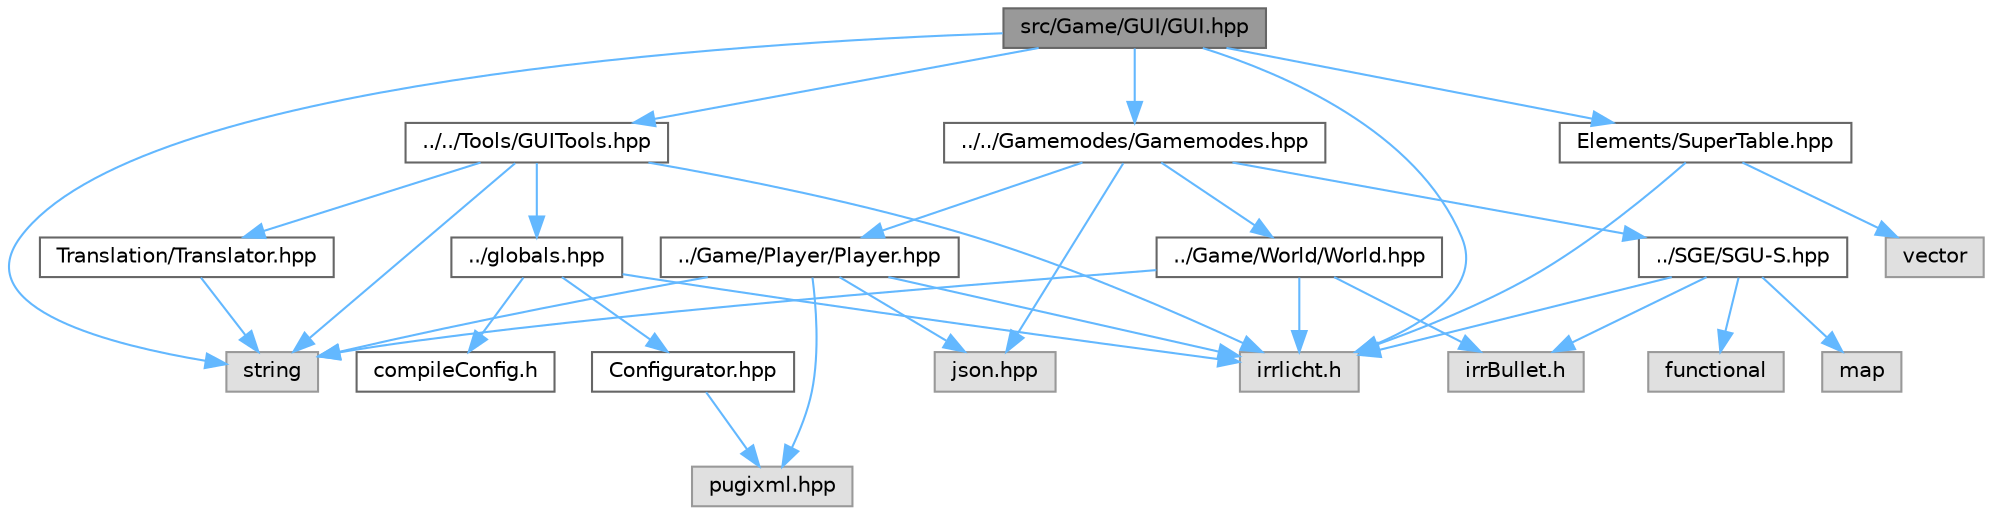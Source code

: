 digraph "src/Game/GUI/GUI.hpp"
{
 // LATEX_PDF_SIZE
  bgcolor="transparent";
  edge [fontname=Helvetica,fontsize=10,labelfontname=Helvetica,labelfontsize=10];
  node [fontname=Helvetica,fontsize=10,shape=box,height=0.2,width=0.4];
  Node1 [id="Node000001",label="src/Game/GUI/GUI.hpp",height=0.2,width=0.4,color="gray40", fillcolor="grey60", style="filled", fontcolor="black",tooltip=" "];
  Node1 -> Node2 [id="edge1_Node000001_Node000002",color="steelblue1",style="solid",tooltip=" "];
  Node2 [id="Node000002",label="string",height=0.2,width=0.4,color="grey60", fillcolor="#E0E0E0", style="filled",tooltip=" "];
  Node1 -> Node3 [id="edge2_Node000001_Node000003",color="steelblue1",style="solid",tooltip=" "];
  Node3 [id="Node000003",label="irrlicht.h",height=0.2,width=0.4,color="grey60", fillcolor="#E0E0E0", style="filled",tooltip=" "];
  Node1 -> Node4 [id="edge3_Node000001_Node000004",color="steelblue1",style="solid",tooltip=" "];
  Node4 [id="Node000004",label="../../Tools/GUITools.hpp",height=0.2,width=0.4,color="grey40", fillcolor="white", style="filled",URL="$d9/d1f/_g_u_i_tools_8hpp.html",tooltip=" "];
  Node4 -> Node5 [id="edge4_Node000004_Node000005",color="steelblue1",style="solid",tooltip=" "];
  Node5 [id="Node000005",label="../globals.hpp",height=0.2,width=0.4,color="grey40", fillcolor="white", style="filled",URL="$d5/d82/globals_8hpp.html",tooltip=" "];
  Node5 -> Node6 [id="edge5_Node000005_Node000006",color="steelblue1",style="solid",tooltip=" "];
  Node6 [id="Node000006",label="Configurator.hpp",height=0.2,width=0.4,color="grey40", fillcolor="white", style="filled",URL="$d5/dd5/_configurator_8hpp.html",tooltip=" "];
  Node6 -> Node7 [id="edge6_Node000006_Node000007",color="steelblue1",style="solid",tooltip=" "];
  Node7 [id="Node000007",label="pugixml.hpp",height=0.2,width=0.4,color="grey60", fillcolor="#E0E0E0", style="filled",tooltip=" "];
  Node5 -> Node8 [id="edge7_Node000005_Node000008",color="steelblue1",style="solid",tooltip=" "];
  Node8 [id="Node000008",label="compileConfig.h",height=0.2,width=0.4,color="grey40", fillcolor="white", style="filled",URL="$d5/df6/compile_config_8h.html",tooltip=" "];
  Node5 -> Node3 [id="edge8_Node000005_Node000003",color="steelblue1",style="solid",tooltip=" "];
  Node4 -> Node3 [id="edge9_Node000004_Node000003",color="steelblue1",style="solid",tooltip=" "];
  Node4 -> Node2 [id="edge10_Node000004_Node000002",color="steelblue1",style="solid",tooltip=" "];
  Node4 -> Node9 [id="edge11_Node000004_Node000009",color="steelblue1",style="solid",tooltip=" "];
  Node9 [id="Node000009",label="Translation/Translator.hpp",height=0.2,width=0.4,color="grey40", fillcolor="white", style="filled",URL="$da/dcc/_translator_8hpp.html",tooltip=" "];
  Node9 -> Node2 [id="edge12_Node000009_Node000002",color="steelblue1",style="solid",tooltip=" "];
  Node1 -> Node10 [id="edge13_Node000001_Node000010",color="steelblue1",style="solid",tooltip=" "];
  Node10 [id="Node000010",label="../../Gamemodes/Gamemodes.hpp",height=0.2,width=0.4,color="grey40", fillcolor="white", style="filled",URL="$d7/dd0/_gamemodes_8hpp.html",tooltip=" "];
  Node10 -> Node11 [id="edge14_Node000010_Node000011",color="steelblue1",style="solid",tooltip=" "];
  Node11 [id="Node000011",label="json.hpp",height=0.2,width=0.4,color="grey60", fillcolor="#E0E0E0", style="filled",tooltip=" "];
  Node10 -> Node12 [id="edge15_Node000010_Node000012",color="steelblue1",style="solid",tooltip=" "];
  Node12 [id="Node000012",label="../Game/Player/Player.hpp",height=0.2,width=0.4,color="grey40", fillcolor="white", style="filled",URL="$d0/d16/_player_8hpp.html",tooltip=" "];
  Node12 -> Node2 [id="edge16_Node000012_Node000002",color="steelblue1",style="solid",tooltip=" "];
  Node12 -> Node7 [id="edge17_Node000012_Node000007",color="steelblue1",style="solid",tooltip=" "];
  Node12 -> Node3 [id="edge18_Node000012_Node000003",color="steelblue1",style="solid",tooltip=" "];
  Node12 -> Node11 [id="edge19_Node000012_Node000011",color="steelblue1",style="solid",tooltip=" "];
  Node10 -> Node13 [id="edge20_Node000010_Node000013",color="steelblue1",style="solid",tooltip=" "];
  Node13 [id="Node000013",label="../Game/World/World.hpp",height=0.2,width=0.4,color="grey40", fillcolor="white", style="filled",URL="$dd/dc5/_world_8hpp.html",tooltip=" "];
  Node13 -> Node3 [id="edge21_Node000013_Node000003",color="steelblue1",style="solid",tooltip=" "];
  Node13 -> Node14 [id="edge22_Node000013_Node000014",color="steelblue1",style="solid",tooltip=" "];
  Node14 [id="Node000014",label="irrBullet.h",height=0.2,width=0.4,color="grey60", fillcolor="#E0E0E0", style="filled",tooltip=" "];
  Node13 -> Node2 [id="edge23_Node000013_Node000002",color="steelblue1",style="solid",tooltip=" "];
  Node10 -> Node15 [id="edge24_Node000010_Node000015",color="steelblue1",style="solid",tooltip=" "];
  Node15 [id="Node000015",label="../SGE/SGU-S.hpp",height=0.2,width=0.4,color="grey40", fillcolor="white", style="filled",URL="$d0/d66/_s_g_u-_s_8hpp.html",tooltip=" "];
  Node15 -> Node3 [id="edge25_Node000015_Node000003",color="steelblue1",style="solid",tooltip=" "];
  Node15 -> Node16 [id="edge26_Node000015_Node000016",color="steelblue1",style="solid",tooltip=" "];
  Node16 [id="Node000016",label="functional",height=0.2,width=0.4,color="grey60", fillcolor="#E0E0E0", style="filled",tooltip=" "];
  Node15 -> Node17 [id="edge27_Node000015_Node000017",color="steelblue1",style="solid",tooltip=" "];
  Node17 [id="Node000017",label="map",height=0.2,width=0.4,color="grey60", fillcolor="#E0E0E0", style="filled",tooltip=" "];
  Node15 -> Node14 [id="edge28_Node000015_Node000014",color="steelblue1",style="solid",tooltip=" "];
  Node1 -> Node18 [id="edge29_Node000001_Node000018",color="steelblue1",style="solid",tooltip=" "];
  Node18 [id="Node000018",label="Elements/SuperTable.hpp",height=0.2,width=0.4,color="grey40", fillcolor="white", style="filled",URL="$d8/d09/_super_table_8hpp.html",tooltip=" "];
  Node18 -> Node3 [id="edge30_Node000018_Node000003",color="steelblue1",style="solid",tooltip=" "];
  Node18 -> Node19 [id="edge31_Node000018_Node000019",color="steelblue1",style="solid",tooltip=" "];
  Node19 [id="Node000019",label="vector",height=0.2,width=0.4,color="grey60", fillcolor="#E0E0E0", style="filled",tooltip=" "];
}
